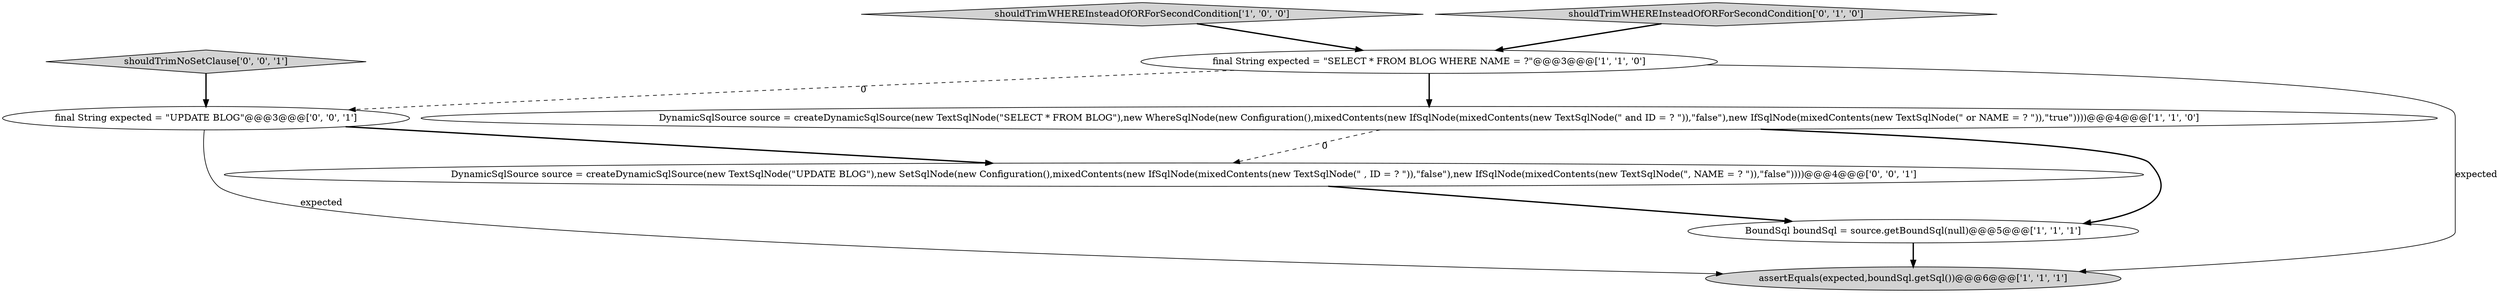 digraph {
2 [style = filled, label = "DynamicSqlSource source = createDynamicSqlSource(new TextSqlNode(\"SELECT * FROM BLOG\"),new WhereSqlNode(new Configuration(),mixedContents(new IfSqlNode(mixedContents(new TextSqlNode(\" and ID = ? \")),\"false\"),new IfSqlNode(mixedContents(new TextSqlNode(\" or NAME = ? \")),\"true\"))))@@@4@@@['1', '1', '0']", fillcolor = white, shape = ellipse image = "AAA0AAABBB1BBB"];
4 [style = filled, label = "shouldTrimWHEREInsteadOfORForSecondCondition['1', '0', '0']", fillcolor = lightgray, shape = diamond image = "AAA0AAABBB1BBB"];
0 [style = filled, label = "final String expected = \"SELECT * FROM BLOG WHERE NAME = ?\"@@@3@@@['1', '1', '0']", fillcolor = white, shape = ellipse image = "AAA0AAABBB1BBB"];
8 [style = filled, label = "shouldTrimNoSetClause['0', '0', '1']", fillcolor = lightgray, shape = diamond image = "AAA0AAABBB3BBB"];
7 [style = filled, label = "DynamicSqlSource source = createDynamicSqlSource(new TextSqlNode(\"UPDATE BLOG\"),new SetSqlNode(new Configuration(),mixedContents(new IfSqlNode(mixedContents(new TextSqlNode(\" , ID = ? \")),\"false\"),new IfSqlNode(mixedContents(new TextSqlNode(\", NAME = ? \")),\"false\"))))@@@4@@@['0', '0', '1']", fillcolor = white, shape = ellipse image = "AAA0AAABBB3BBB"];
6 [style = filled, label = "final String expected = \"UPDATE BLOG\"@@@3@@@['0', '0', '1']", fillcolor = white, shape = ellipse image = "AAA0AAABBB3BBB"];
5 [style = filled, label = "shouldTrimWHEREInsteadOfORForSecondCondition['0', '1', '0']", fillcolor = lightgray, shape = diamond image = "AAA0AAABBB2BBB"];
1 [style = filled, label = "BoundSql boundSql = source.getBoundSql(null)@@@5@@@['1', '1', '1']", fillcolor = white, shape = ellipse image = "AAA0AAABBB1BBB"];
3 [style = filled, label = "assertEquals(expected,boundSql.getSql())@@@6@@@['1', '1', '1']", fillcolor = lightgray, shape = ellipse image = "AAA0AAABBB1BBB"];
1->3 [style = bold, label=""];
6->3 [style = solid, label="expected"];
8->6 [style = bold, label=""];
0->6 [style = dashed, label="0"];
7->1 [style = bold, label=""];
6->7 [style = bold, label=""];
5->0 [style = bold, label=""];
2->7 [style = dashed, label="0"];
2->1 [style = bold, label=""];
0->3 [style = solid, label="expected"];
4->0 [style = bold, label=""];
0->2 [style = bold, label=""];
}
